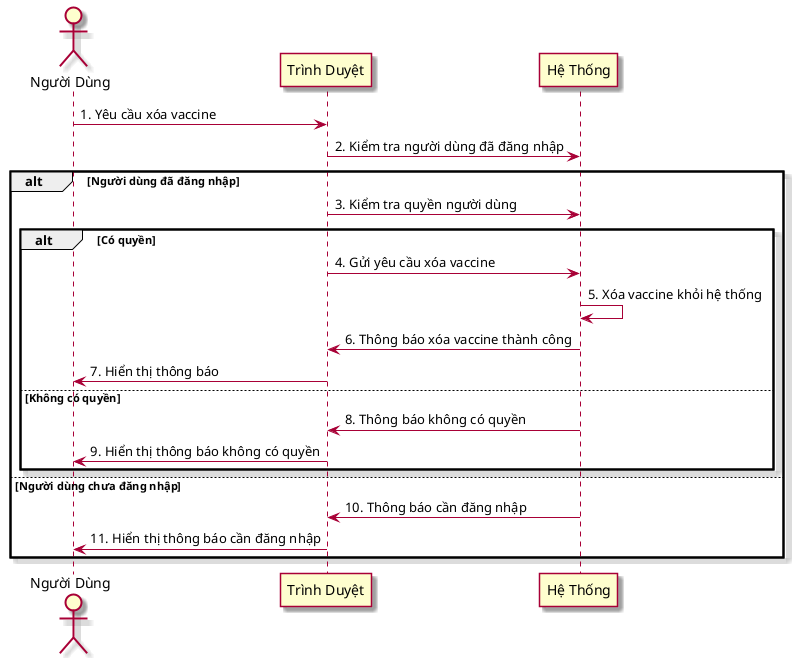 @startuml "delete vaccine"

skin rose
actor "Người Dùng" as User
participant "Trình Duyệt" as Browser
participant "Hệ Thống" as Server

User -> Browser: 1. Yêu cầu xóa vaccine
Browser -> Server: 2. Kiểm tra người dùng đã đăng nhập
alt Người dùng đã đăng nhập
    Browser -> Server: 3. Kiểm tra quyền người dùng
    alt Có quyền
        Browser -> Server: 4. Gửi yêu cầu xóa vaccine
        Server -> Server: 5. Xóa vaccine khỏi hệ thống
        Server -> Browser: 6. Thông báo xóa vaccine thành công
        Browser -> User: 7. Hiển thị thông báo
    else Không có quyền
        Server -> Browser: 8. Thông báo không có quyền
        Browser -> User: 9. Hiển thị thông báo không có quyền
    end
else Người dùng chưa đăng nhập
    Server -> Browser: 10. Thông báo cần đăng nhập
    Browser -> User: 11. Hiển thị thông báo cần đăng nhập
end

@enduml
